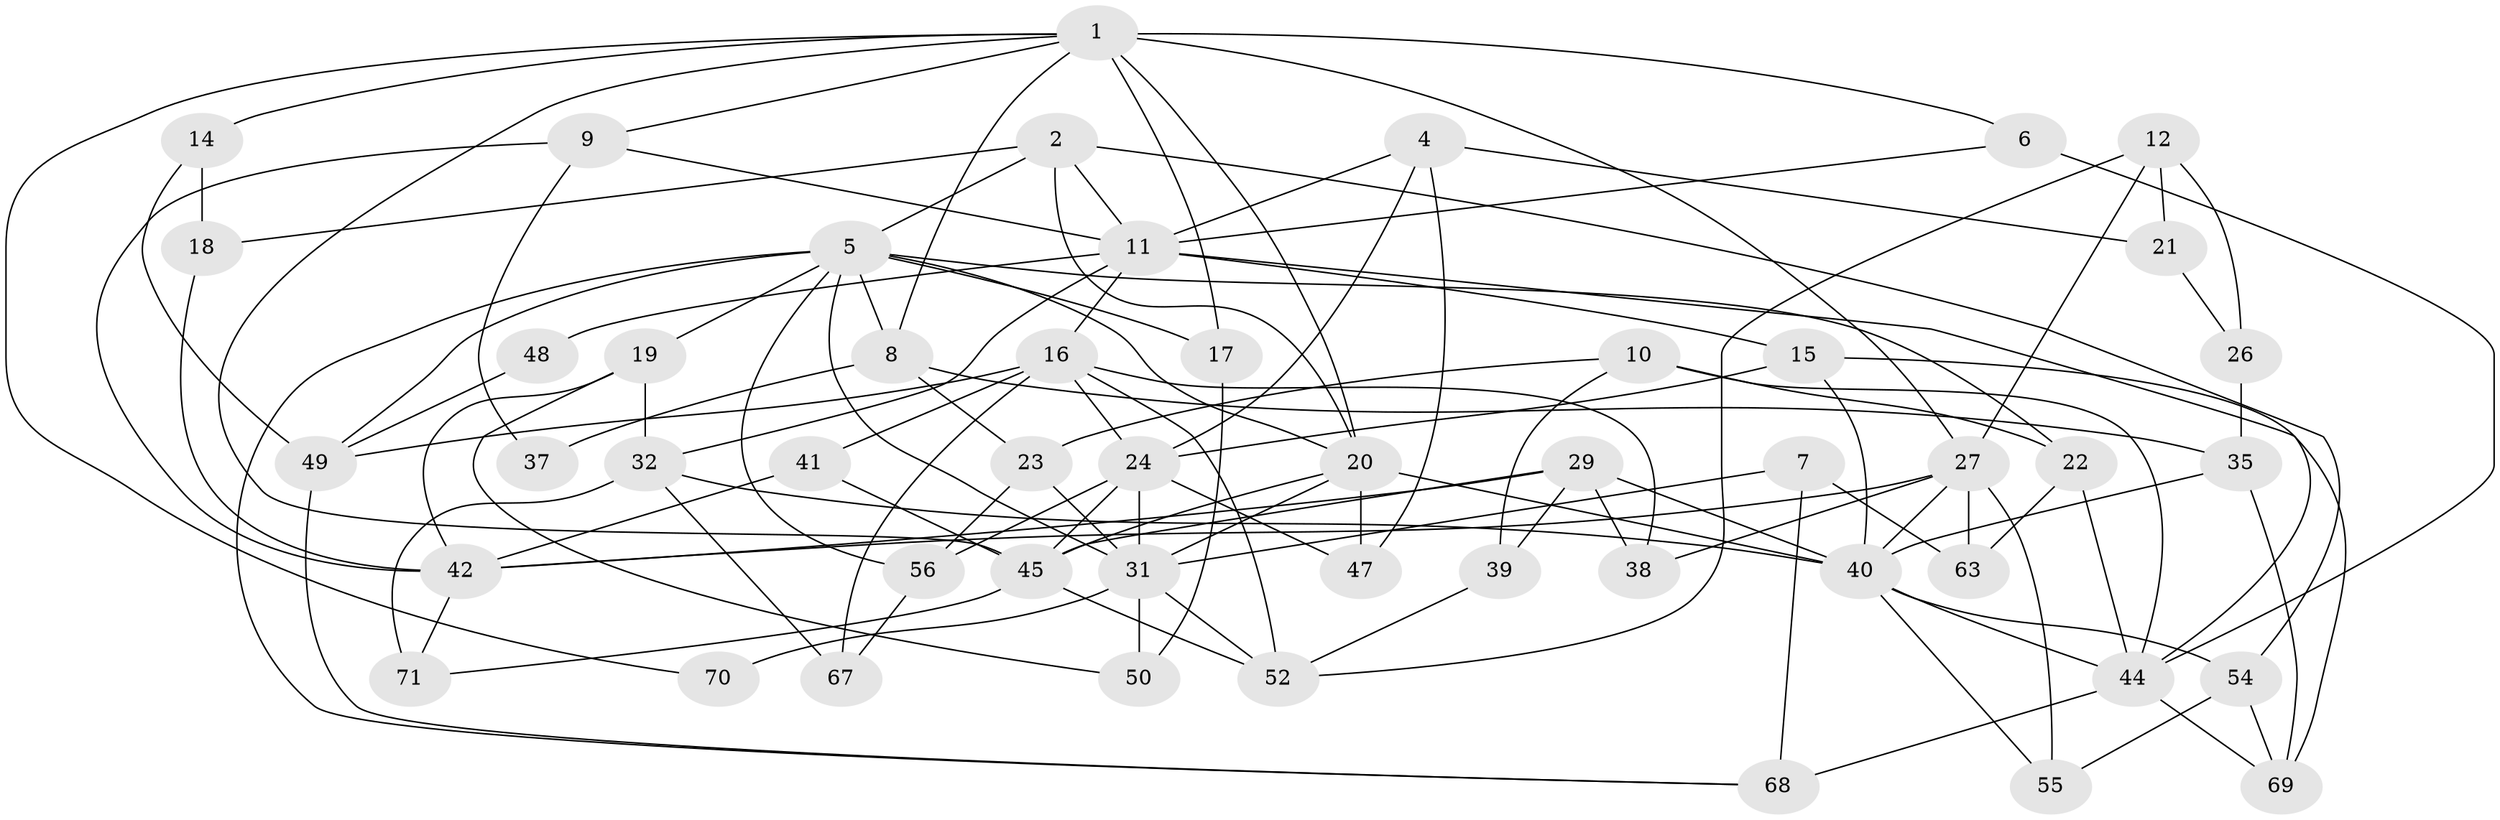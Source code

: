 // original degree distribution, {6: 0.1111111111111111, 2: 0.08333333333333333, 4: 0.3194444444444444, 3: 0.3194444444444444, 10: 0.013888888888888888, 5: 0.1388888888888889, 7: 0.013888888888888888}
// Generated by graph-tools (version 1.1) at 2025/11/02/27/25 16:11:21]
// undirected, 50 vertices, 115 edges
graph export_dot {
graph [start="1"]
  node [color=gray90,style=filled];
  1 [super="+33"];
  2 [super="+3"];
  4;
  5 [super="+13"];
  6 [super="+30"];
  7;
  8 [super="+34"];
  9;
  10 [super="+43"];
  11 [super="+36"];
  12 [super="+25"];
  14;
  15;
  16 [super="+28"];
  17;
  18;
  19 [super="+62"];
  20 [super="+72"];
  21;
  22 [super="+65"];
  23;
  24 [super="+58"];
  26;
  27 [super="+53"];
  29 [super="+46"];
  31 [super="+59"];
  32 [super="+57"];
  35;
  37;
  38;
  39;
  40 [super="+66"];
  41;
  42 [super="+60"];
  44 [super="+51"];
  45 [super="+61"];
  47;
  48;
  49;
  50;
  52;
  54 [super="+64"];
  55;
  56;
  63;
  67;
  68;
  69;
  70;
  71;
  1 -- 6;
  1 -- 17 [weight=2];
  1 -- 70;
  1 -- 8;
  1 -- 9;
  1 -- 14;
  1 -- 45;
  1 -- 27;
  1 -- 20;
  2 -- 54;
  2 -- 18;
  2 -- 5;
  2 -- 20;
  2 -- 11;
  4 -- 21;
  4 -- 11;
  4 -- 47;
  4 -- 24;
  5 -- 49;
  5 -- 17;
  5 -- 68;
  5 -- 8;
  5 -- 19;
  5 -- 22;
  5 -- 56;
  5 -- 31;
  5 -- 20;
  6 -- 11;
  6 -- 44;
  7 -- 68;
  7 -- 63;
  7 -- 31;
  8 -- 23;
  8 -- 35;
  8 -- 37;
  9 -- 37;
  9 -- 42;
  9 -- 11;
  10 -- 23;
  10 -- 22 [weight=2];
  10 -- 44;
  10 -- 39;
  11 -- 44;
  11 -- 16;
  11 -- 48;
  11 -- 32;
  11 -- 15;
  12 -- 27;
  12 -- 26;
  12 -- 21;
  12 -- 52;
  14 -- 18;
  14 -- 49;
  15 -- 40;
  15 -- 69;
  15 -- 24;
  16 -- 24;
  16 -- 49;
  16 -- 67;
  16 -- 41;
  16 -- 52;
  16 -- 38;
  17 -- 50;
  18 -- 42;
  19 -- 42;
  19 -- 32;
  19 -- 50;
  20 -- 31;
  20 -- 45;
  20 -- 47;
  20 -- 40;
  21 -- 26;
  22 -- 63;
  22 -- 44;
  23 -- 56;
  23 -- 31;
  24 -- 56;
  24 -- 47;
  24 -- 31;
  24 -- 45;
  26 -- 35;
  27 -- 38;
  27 -- 55;
  27 -- 63;
  27 -- 42;
  27 -- 40;
  29 -- 40;
  29 -- 45;
  29 -- 42;
  29 -- 38;
  29 -- 39;
  31 -- 50;
  31 -- 52;
  31 -- 70;
  32 -- 67;
  32 -- 71 [weight=2];
  32 -- 40;
  35 -- 69;
  35 -- 40;
  39 -- 52;
  40 -- 44;
  40 -- 55;
  40 -- 54;
  41 -- 42;
  41 -- 45;
  42 -- 71;
  44 -- 68 [weight=2];
  44 -- 69;
  45 -- 52;
  45 -- 71;
  48 -- 49;
  49 -- 68;
  54 -- 55;
  54 -- 69;
  56 -- 67;
}
